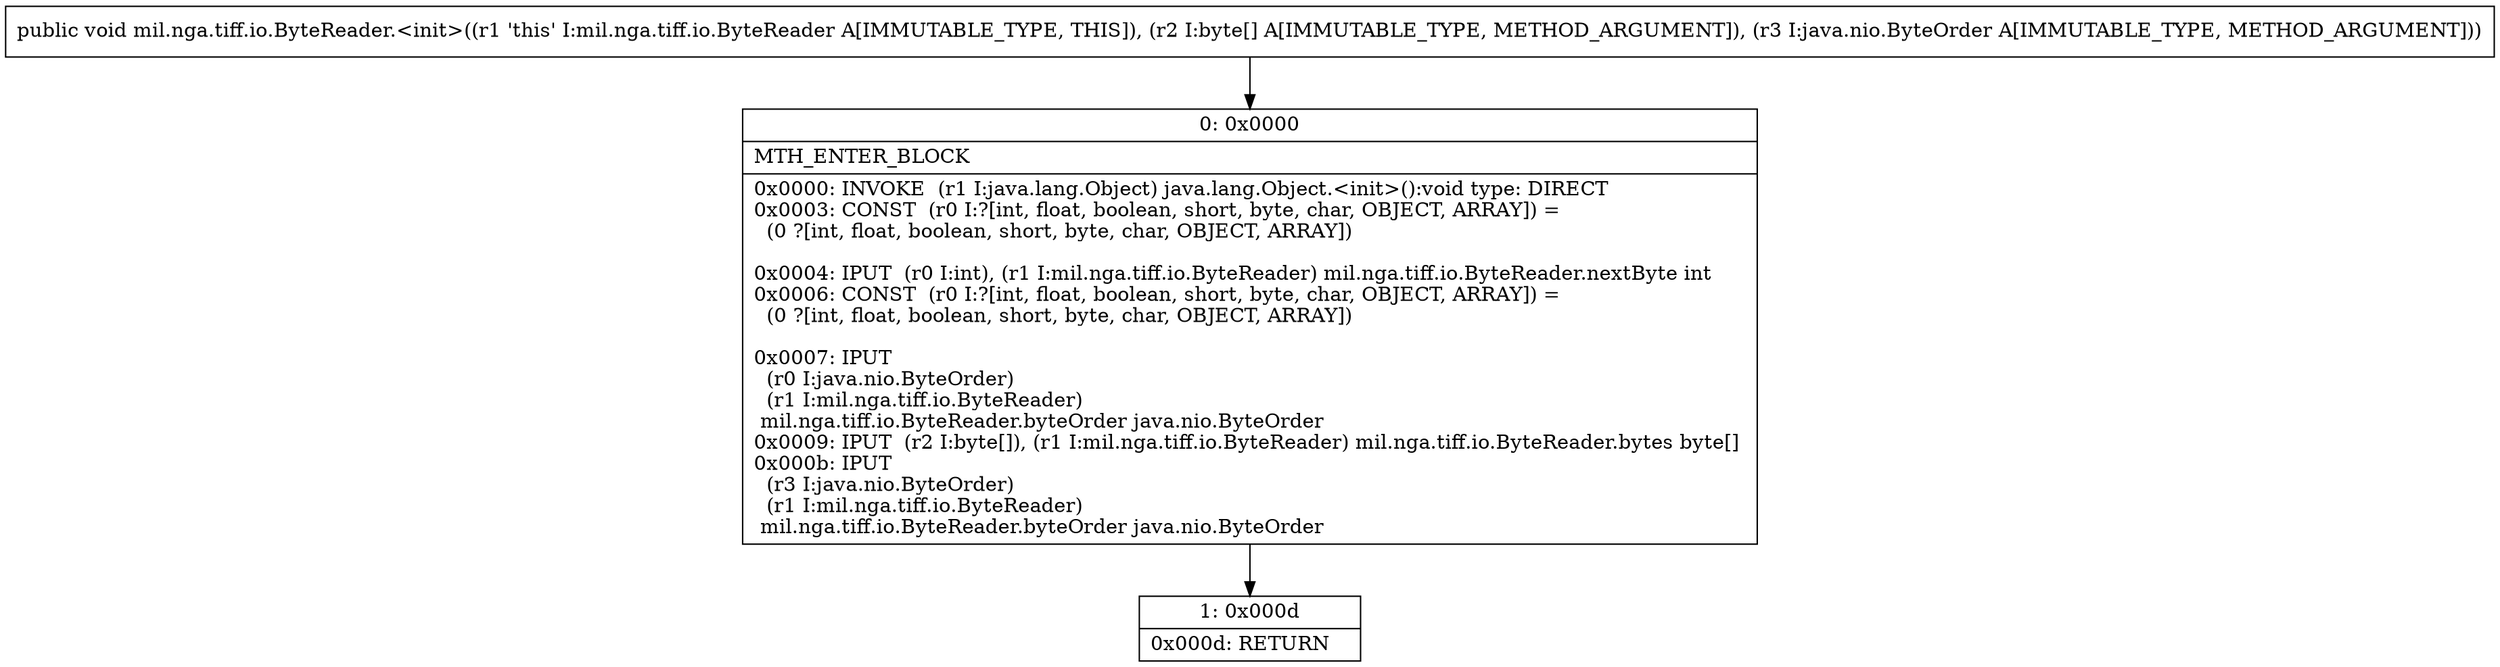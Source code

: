 digraph "CFG formil.nga.tiff.io.ByteReader.\<init\>([BLjava\/nio\/ByteOrder;)V" {
Node_0 [shape=record,label="{0\:\ 0x0000|MTH_ENTER_BLOCK\l|0x0000: INVOKE  (r1 I:java.lang.Object) java.lang.Object.\<init\>():void type: DIRECT \l0x0003: CONST  (r0 I:?[int, float, boolean, short, byte, char, OBJECT, ARRAY]) = \l  (0 ?[int, float, boolean, short, byte, char, OBJECT, ARRAY])\l \l0x0004: IPUT  (r0 I:int), (r1 I:mil.nga.tiff.io.ByteReader) mil.nga.tiff.io.ByteReader.nextByte int \l0x0006: CONST  (r0 I:?[int, float, boolean, short, byte, char, OBJECT, ARRAY]) = \l  (0 ?[int, float, boolean, short, byte, char, OBJECT, ARRAY])\l \l0x0007: IPUT  \l  (r0 I:java.nio.ByteOrder)\l  (r1 I:mil.nga.tiff.io.ByteReader)\l mil.nga.tiff.io.ByteReader.byteOrder java.nio.ByteOrder \l0x0009: IPUT  (r2 I:byte[]), (r1 I:mil.nga.tiff.io.ByteReader) mil.nga.tiff.io.ByteReader.bytes byte[] \l0x000b: IPUT  \l  (r3 I:java.nio.ByteOrder)\l  (r1 I:mil.nga.tiff.io.ByteReader)\l mil.nga.tiff.io.ByteReader.byteOrder java.nio.ByteOrder \l}"];
Node_1 [shape=record,label="{1\:\ 0x000d|0x000d: RETURN   \l}"];
MethodNode[shape=record,label="{public void mil.nga.tiff.io.ByteReader.\<init\>((r1 'this' I:mil.nga.tiff.io.ByteReader A[IMMUTABLE_TYPE, THIS]), (r2 I:byte[] A[IMMUTABLE_TYPE, METHOD_ARGUMENT]), (r3 I:java.nio.ByteOrder A[IMMUTABLE_TYPE, METHOD_ARGUMENT])) }"];
MethodNode -> Node_0;
Node_0 -> Node_1;
}

